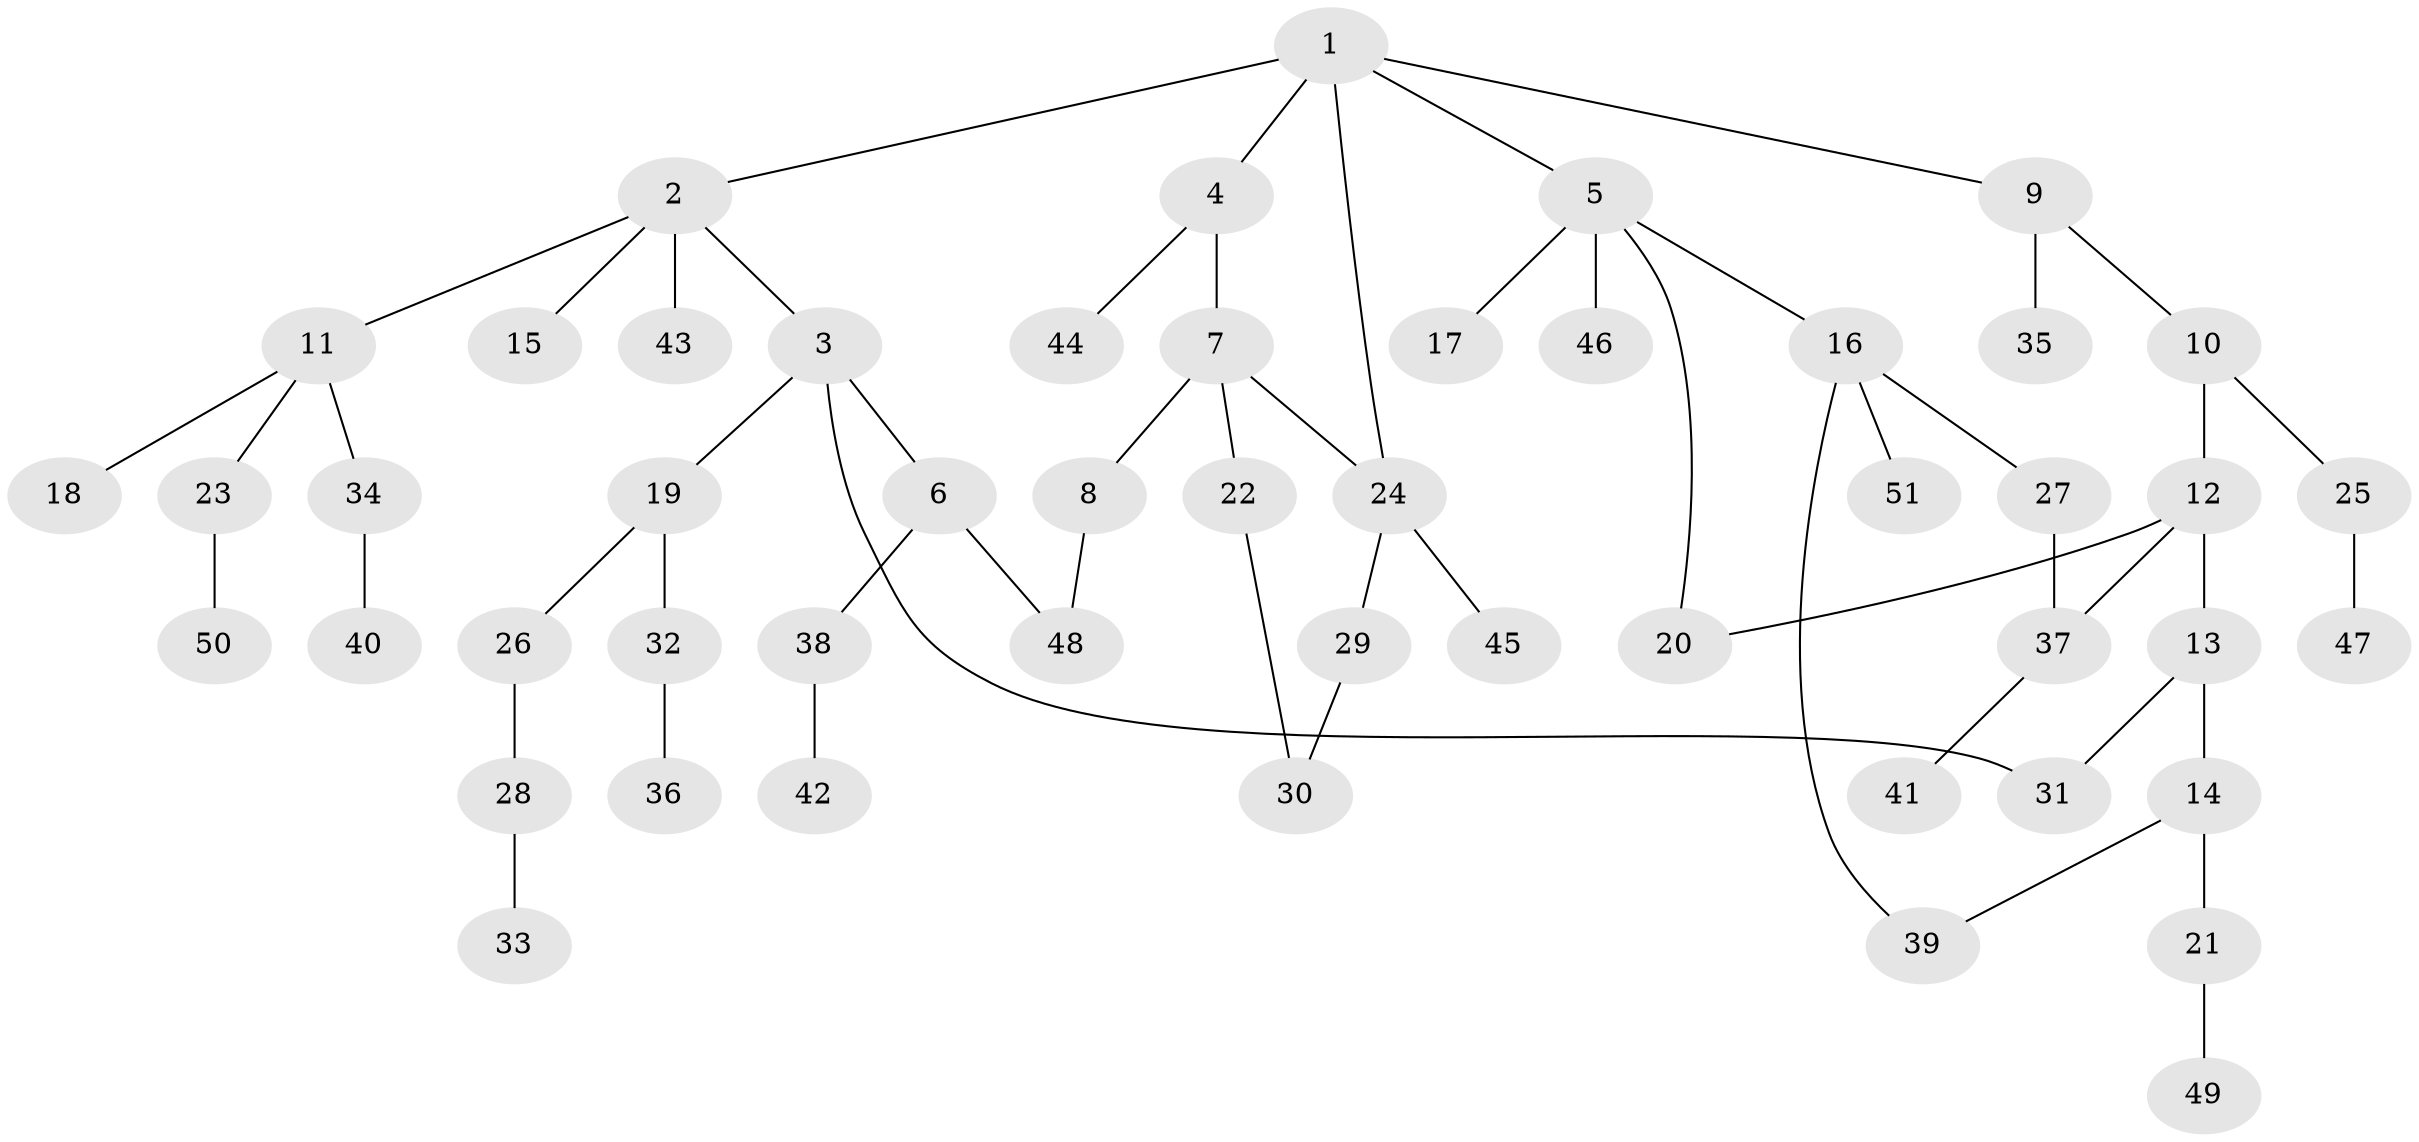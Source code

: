 // coarse degree distribution, {5: 0.02702702702702703, 4: 0.13513513513513514, 2: 0.32432432432432434, 3: 0.24324324324324326, 1: 0.2702702702702703}
// Generated by graph-tools (version 1.1) at 2025/49/03/04/25 22:49:14]
// undirected, 51 vertices, 57 edges
graph export_dot {
  node [color=gray90,style=filled];
  1;
  2;
  3;
  4;
  5;
  6;
  7;
  8;
  9;
  10;
  11;
  12;
  13;
  14;
  15;
  16;
  17;
  18;
  19;
  20;
  21;
  22;
  23;
  24;
  25;
  26;
  27;
  28;
  29;
  30;
  31;
  32;
  33;
  34;
  35;
  36;
  37;
  38;
  39;
  40;
  41;
  42;
  43;
  44;
  45;
  46;
  47;
  48;
  49;
  50;
  51;
  1 -- 2;
  1 -- 4;
  1 -- 5;
  1 -- 9;
  1 -- 24;
  2 -- 3;
  2 -- 11;
  2 -- 15;
  2 -- 43;
  3 -- 6;
  3 -- 19;
  3 -- 31;
  4 -- 7;
  4 -- 44;
  5 -- 16;
  5 -- 17;
  5 -- 20;
  5 -- 46;
  6 -- 38;
  6 -- 48;
  7 -- 8;
  7 -- 22;
  7 -- 24;
  8 -- 48;
  9 -- 10;
  9 -- 35;
  10 -- 12;
  10 -- 25;
  11 -- 18;
  11 -- 23;
  11 -- 34;
  12 -- 13;
  12 -- 37;
  12 -- 20;
  13 -- 14;
  13 -- 31;
  14 -- 21;
  14 -- 39;
  16 -- 27;
  16 -- 39;
  16 -- 51;
  19 -- 26;
  19 -- 32;
  21 -- 49;
  22 -- 30;
  23 -- 50;
  24 -- 29;
  24 -- 45;
  25 -- 47;
  26 -- 28;
  27 -- 37;
  28 -- 33;
  29 -- 30;
  32 -- 36;
  34 -- 40;
  37 -- 41;
  38 -- 42;
}
